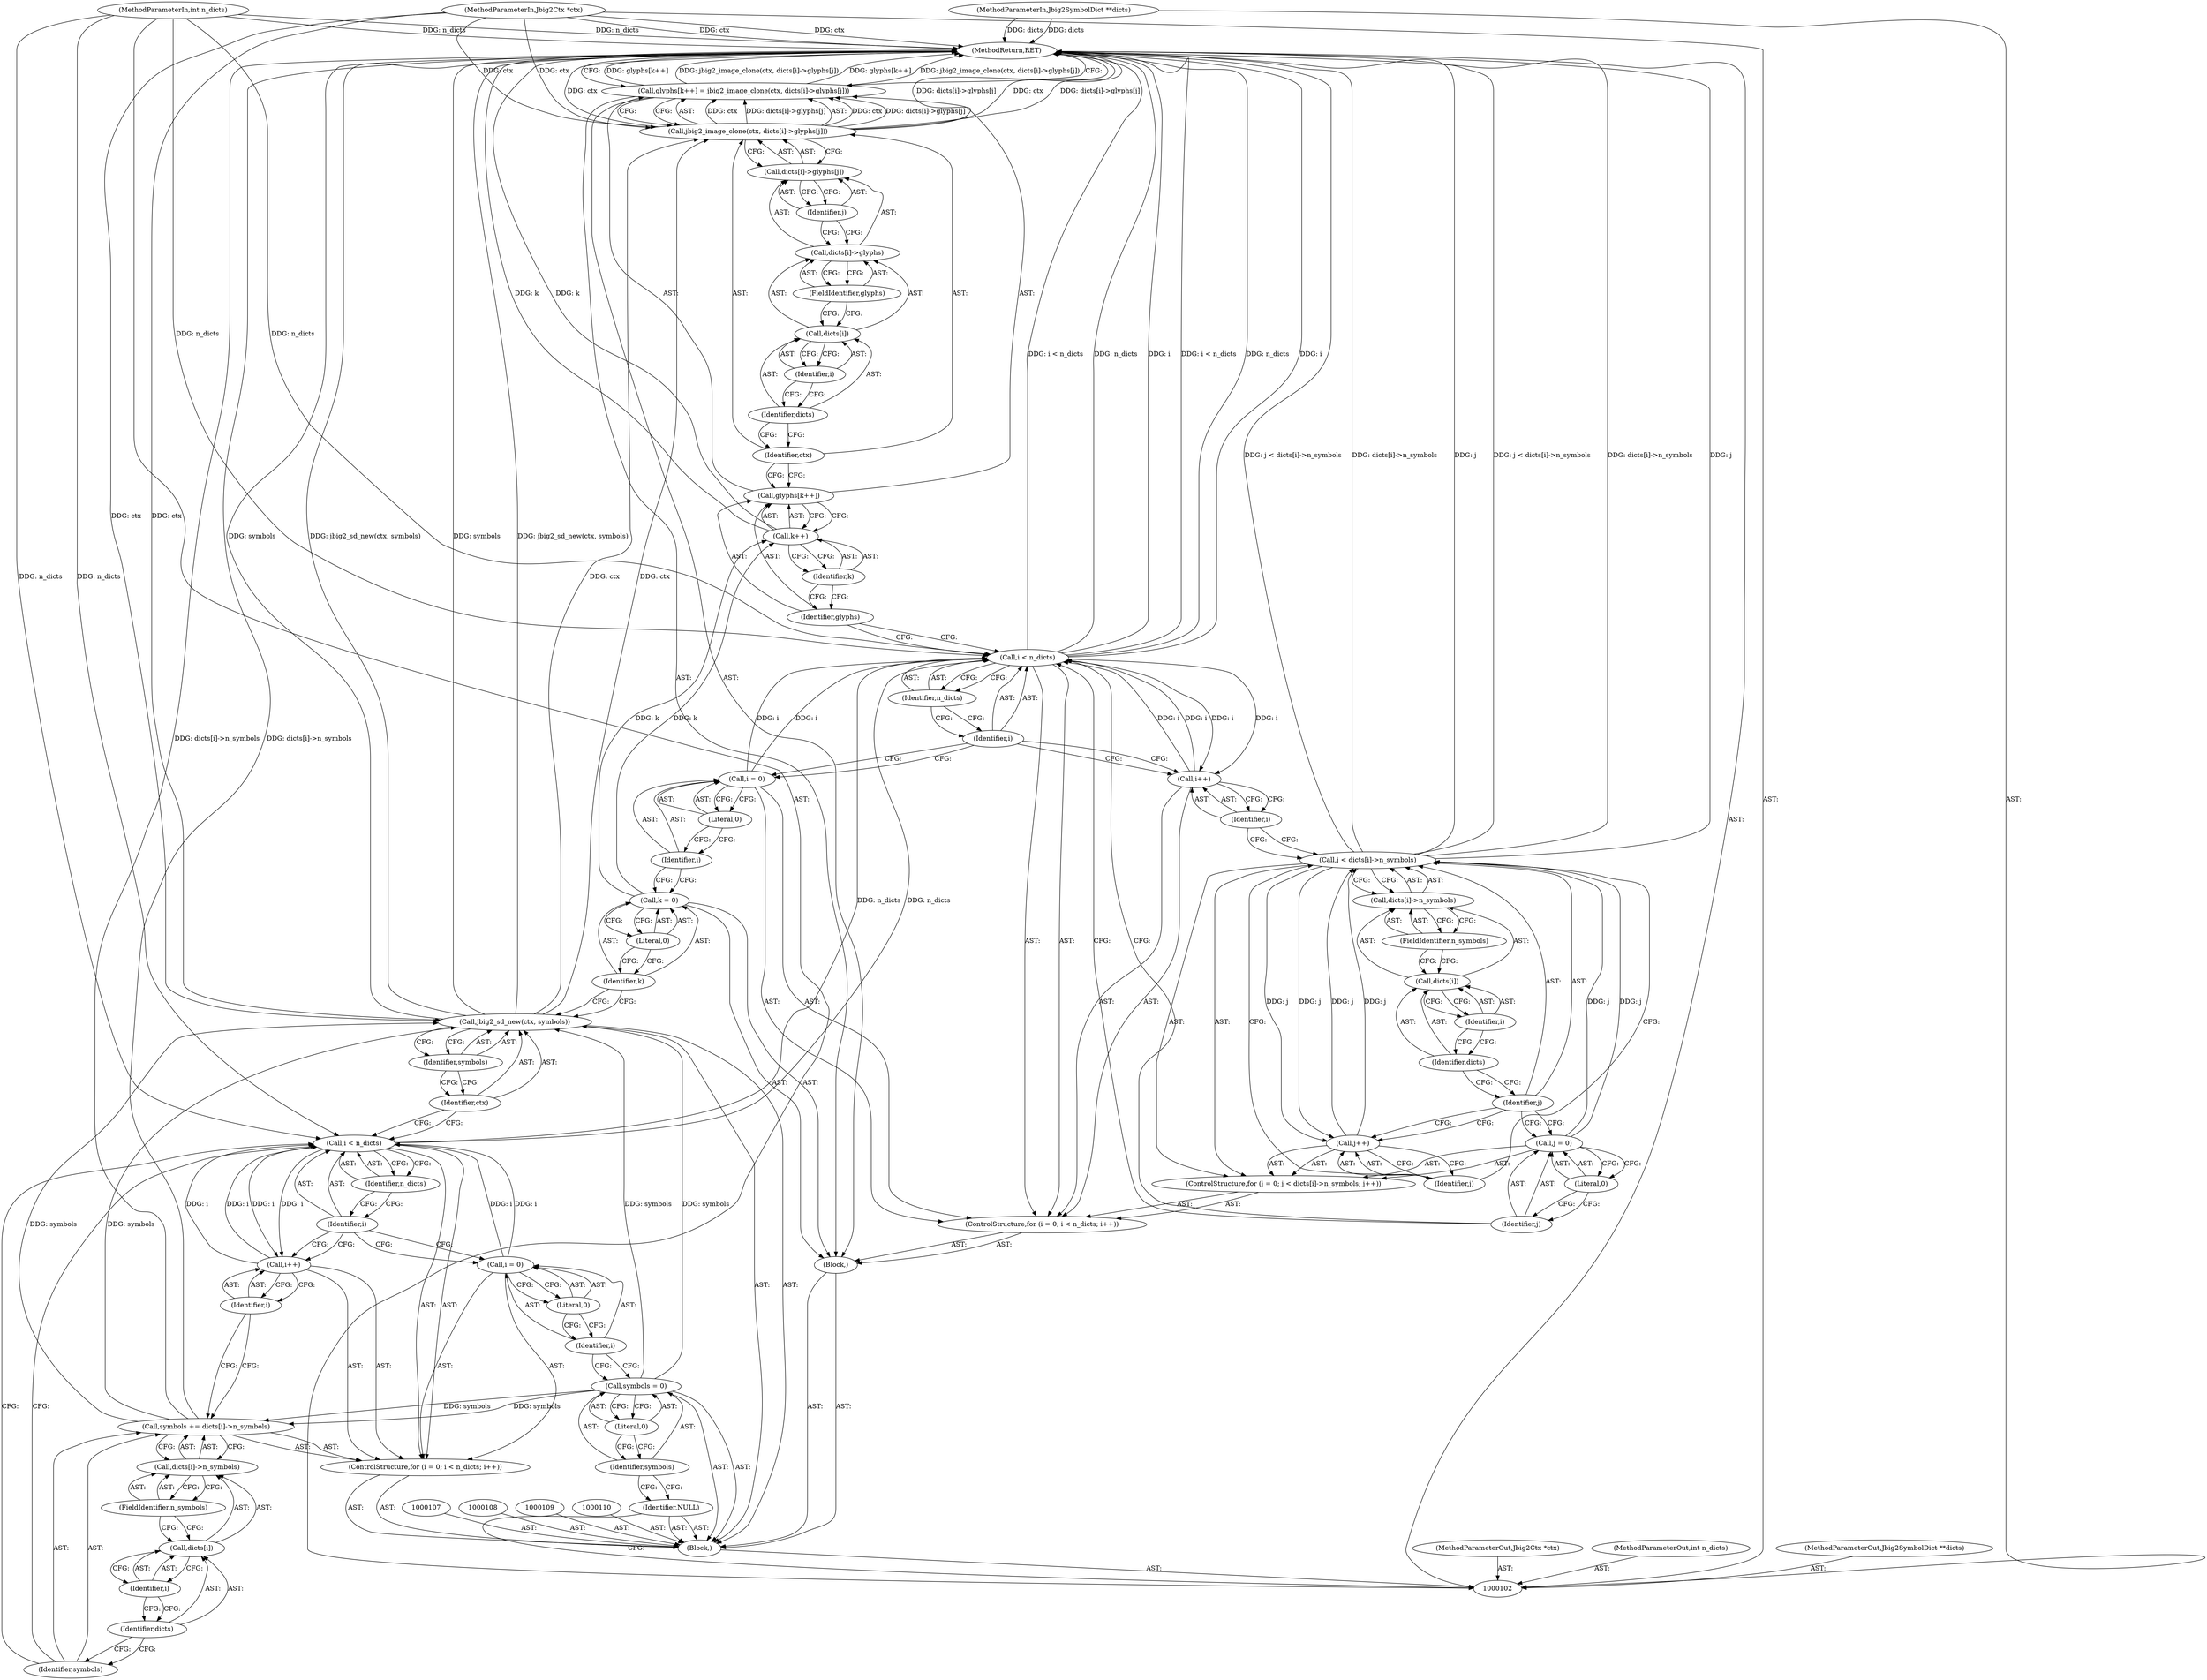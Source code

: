 digraph "1_ghostscript_e698d5c11d27212aa1098bc5b1673a3378563092_13" {
"1000174" [label="(MethodReturn,RET)"];
"1000103" [label="(MethodParameterIn,Jbig2Ctx *ctx)"];
"1000220" [label="(MethodParameterOut,Jbig2Ctx *ctx)"];
"1000104" [label="(MethodParameterIn,int n_dicts)"];
"1000221" [label="(MethodParameterOut,int n_dicts)"];
"1000105" [label="(MethodParameterIn,Jbig2SymbolDict **dicts)"];
"1000222" [label="(MethodParameterOut,Jbig2SymbolDict **dicts)"];
"1000131" [label="(Call,jbig2_sd_new(ctx, symbols))"];
"1000132" [label="(Identifier,ctx)"];
"1000133" [label="(Identifier,symbols)"];
"1000134" [label="(Block,)"];
"1000137" [label="(Literal,0)"];
"1000135" [label="(Call,k = 0)"];
"1000136" [label="(Identifier,k)"];
"1000139" [label="(Call,i = 0)"];
"1000140" [label="(Identifier,i)"];
"1000141" [label="(Literal,0)"];
"1000142" [label="(Call,i < n_dicts)"];
"1000143" [label="(Identifier,i)"];
"1000144" [label="(Identifier,n_dicts)"];
"1000145" [label="(Call,i++)"];
"1000146" [label="(Identifier,i)"];
"1000138" [label="(ControlStructure,for (i = 0; i < n_dicts; i++))"];
"1000147" [label="(ControlStructure,for (j = 0; j < dicts[i]->n_symbols; j++))"];
"1000148" [label="(Call,j = 0)"];
"1000149" [label="(Identifier,j)"];
"1000150" [label="(Literal,0)"];
"1000151" [label="(Call,j < dicts[i]->n_symbols)"];
"1000152" [label="(Identifier,j)"];
"1000153" [label="(Call,dicts[i]->n_symbols)"];
"1000154" [label="(Call,dicts[i])"];
"1000155" [label="(Identifier,dicts)"];
"1000156" [label="(Identifier,i)"];
"1000157" [label="(FieldIdentifier,n_symbols)"];
"1000158" [label="(Call,j++)"];
"1000159" [label="(Identifier,j)"];
"1000160" [label="(Call,glyphs[k++] = jbig2_image_clone(ctx, dicts[i]->glyphs[j]))"];
"1000161" [label="(Call,glyphs[k++])"];
"1000162" [label="(Identifier,glyphs)"];
"1000163" [label="(Call,k++)"];
"1000164" [label="(Identifier,k)"];
"1000165" [label="(Call,jbig2_image_clone(ctx, dicts[i]->glyphs[j]))"];
"1000166" [label="(Identifier,ctx)"];
"1000167" [label="(Call,dicts[i]->glyphs[j])"];
"1000168" [label="(Call,dicts[i]->glyphs)"];
"1000169" [label="(Call,dicts[i])"];
"1000170" [label="(Identifier,dicts)"];
"1000171" [label="(Identifier,i)"];
"1000172" [label="(FieldIdentifier,glyphs)"];
"1000173" [label="(Identifier,j)"];
"1000106" [label="(Block,)"];
"1000111" [label="(Identifier,NULL)"];
"1000114" [label="(Literal,0)"];
"1000112" [label="(Call,symbols = 0)"];
"1000113" [label="(Identifier,symbols)"];
"1000118" [label="(Literal,0)"];
"1000119" [label="(Call,i < n_dicts)"];
"1000120" [label="(Identifier,i)"];
"1000121" [label="(Identifier,n_dicts)"];
"1000122" [label="(Call,i++)"];
"1000123" [label="(Identifier,i)"];
"1000115" [label="(ControlStructure,for (i = 0; i < n_dicts; i++))"];
"1000116" [label="(Call,i = 0)"];
"1000117" [label="(Identifier,i)"];
"1000126" [label="(Call,dicts[i]->n_symbols)"];
"1000127" [label="(Call,dicts[i])"];
"1000128" [label="(Identifier,dicts)"];
"1000129" [label="(Identifier,i)"];
"1000130" [label="(FieldIdentifier,n_symbols)"];
"1000124" [label="(Call,symbols += dicts[i]->n_symbols)"];
"1000125" [label="(Identifier,symbols)"];
"1000174" -> "1000102"  [label="AST: "];
"1000174" -> "1000160"  [label="CFG: "];
"1000142" -> "1000174"  [label="DDG: i < n_dicts"];
"1000142" -> "1000174"  [label="DDG: n_dicts"];
"1000142" -> "1000174"  [label="DDG: i"];
"1000151" -> "1000174"  [label="DDG: j < dicts[i]->n_symbols"];
"1000151" -> "1000174"  [label="DDG: dicts[i]->n_symbols"];
"1000151" -> "1000174"  [label="DDG: j"];
"1000104" -> "1000174"  [label="DDG: n_dicts"];
"1000105" -> "1000174"  [label="DDG: dicts"];
"1000160" -> "1000174"  [label="DDG: glyphs[k++]"];
"1000160" -> "1000174"  [label="DDG: jbig2_image_clone(ctx, dicts[i]->glyphs[j])"];
"1000163" -> "1000174"  [label="DDG: k"];
"1000124" -> "1000174"  [label="DDG: dicts[i]->n_symbols"];
"1000165" -> "1000174"  [label="DDG: ctx"];
"1000165" -> "1000174"  [label="DDG: dicts[i]->glyphs[j]"];
"1000103" -> "1000174"  [label="DDG: ctx"];
"1000131" -> "1000174"  [label="DDG: symbols"];
"1000131" -> "1000174"  [label="DDG: jbig2_sd_new(ctx, symbols)"];
"1000103" -> "1000102"  [label="AST: "];
"1000103" -> "1000174"  [label="DDG: ctx"];
"1000103" -> "1000131"  [label="DDG: ctx"];
"1000103" -> "1000165"  [label="DDG: ctx"];
"1000220" -> "1000102"  [label="AST: "];
"1000104" -> "1000102"  [label="AST: "];
"1000104" -> "1000174"  [label="DDG: n_dicts"];
"1000104" -> "1000119"  [label="DDG: n_dicts"];
"1000104" -> "1000142"  [label="DDG: n_dicts"];
"1000221" -> "1000102"  [label="AST: "];
"1000105" -> "1000102"  [label="AST: "];
"1000105" -> "1000174"  [label="DDG: dicts"];
"1000222" -> "1000102"  [label="AST: "];
"1000131" -> "1000106"  [label="AST: "];
"1000131" -> "1000133"  [label="CFG: "];
"1000132" -> "1000131"  [label="AST: "];
"1000133" -> "1000131"  [label="AST: "];
"1000136" -> "1000131"  [label="CFG: "];
"1000131" -> "1000174"  [label="DDG: symbols"];
"1000131" -> "1000174"  [label="DDG: jbig2_sd_new(ctx, symbols)"];
"1000103" -> "1000131"  [label="DDG: ctx"];
"1000124" -> "1000131"  [label="DDG: symbols"];
"1000112" -> "1000131"  [label="DDG: symbols"];
"1000131" -> "1000165"  [label="DDG: ctx"];
"1000132" -> "1000131"  [label="AST: "];
"1000132" -> "1000119"  [label="CFG: "];
"1000133" -> "1000132"  [label="CFG: "];
"1000133" -> "1000131"  [label="AST: "];
"1000133" -> "1000132"  [label="CFG: "];
"1000131" -> "1000133"  [label="CFG: "];
"1000134" -> "1000106"  [label="AST: "];
"1000135" -> "1000134"  [label="AST: "];
"1000138" -> "1000134"  [label="AST: "];
"1000160" -> "1000134"  [label="AST: "];
"1000137" -> "1000135"  [label="AST: "];
"1000137" -> "1000136"  [label="CFG: "];
"1000135" -> "1000137"  [label="CFG: "];
"1000135" -> "1000134"  [label="AST: "];
"1000135" -> "1000137"  [label="CFG: "];
"1000136" -> "1000135"  [label="AST: "];
"1000137" -> "1000135"  [label="AST: "];
"1000140" -> "1000135"  [label="CFG: "];
"1000135" -> "1000163"  [label="DDG: k"];
"1000136" -> "1000135"  [label="AST: "];
"1000136" -> "1000131"  [label="CFG: "];
"1000137" -> "1000136"  [label="CFG: "];
"1000139" -> "1000138"  [label="AST: "];
"1000139" -> "1000141"  [label="CFG: "];
"1000140" -> "1000139"  [label="AST: "];
"1000141" -> "1000139"  [label="AST: "];
"1000143" -> "1000139"  [label="CFG: "];
"1000139" -> "1000142"  [label="DDG: i"];
"1000140" -> "1000139"  [label="AST: "];
"1000140" -> "1000135"  [label="CFG: "];
"1000141" -> "1000140"  [label="CFG: "];
"1000141" -> "1000139"  [label="AST: "];
"1000141" -> "1000140"  [label="CFG: "];
"1000139" -> "1000141"  [label="CFG: "];
"1000142" -> "1000138"  [label="AST: "];
"1000142" -> "1000144"  [label="CFG: "];
"1000143" -> "1000142"  [label="AST: "];
"1000144" -> "1000142"  [label="AST: "];
"1000149" -> "1000142"  [label="CFG: "];
"1000162" -> "1000142"  [label="CFG: "];
"1000142" -> "1000174"  [label="DDG: i < n_dicts"];
"1000142" -> "1000174"  [label="DDG: n_dicts"];
"1000142" -> "1000174"  [label="DDG: i"];
"1000139" -> "1000142"  [label="DDG: i"];
"1000145" -> "1000142"  [label="DDG: i"];
"1000119" -> "1000142"  [label="DDG: n_dicts"];
"1000104" -> "1000142"  [label="DDG: n_dicts"];
"1000142" -> "1000145"  [label="DDG: i"];
"1000143" -> "1000142"  [label="AST: "];
"1000143" -> "1000139"  [label="CFG: "];
"1000143" -> "1000145"  [label="CFG: "];
"1000144" -> "1000143"  [label="CFG: "];
"1000144" -> "1000142"  [label="AST: "];
"1000144" -> "1000143"  [label="CFG: "];
"1000142" -> "1000144"  [label="CFG: "];
"1000145" -> "1000138"  [label="AST: "];
"1000145" -> "1000146"  [label="CFG: "];
"1000146" -> "1000145"  [label="AST: "];
"1000143" -> "1000145"  [label="CFG: "];
"1000145" -> "1000142"  [label="DDG: i"];
"1000142" -> "1000145"  [label="DDG: i"];
"1000146" -> "1000145"  [label="AST: "];
"1000146" -> "1000151"  [label="CFG: "];
"1000145" -> "1000146"  [label="CFG: "];
"1000138" -> "1000134"  [label="AST: "];
"1000139" -> "1000138"  [label="AST: "];
"1000142" -> "1000138"  [label="AST: "];
"1000145" -> "1000138"  [label="AST: "];
"1000147" -> "1000138"  [label="AST: "];
"1000147" -> "1000138"  [label="AST: "];
"1000148" -> "1000147"  [label="AST: "];
"1000151" -> "1000147"  [label="AST: "];
"1000158" -> "1000147"  [label="AST: "];
"1000148" -> "1000147"  [label="AST: "];
"1000148" -> "1000150"  [label="CFG: "];
"1000149" -> "1000148"  [label="AST: "];
"1000150" -> "1000148"  [label="AST: "];
"1000152" -> "1000148"  [label="CFG: "];
"1000148" -> "1000151"  [label="DDG: j"];
"1000149" -> "1000148"  [label="AST: "];
"1000149" -> "1000142"  [label="CFG: "];
"1000150" -> "1000149"  [label="CFG: "];
"1000150" -> "1000148"  [label="AST: "];
"1000150" -> "1000149"  [label="CFG: "];
"1000148" -> "1000150"  [label="CFG: "];
"1000151" -> "1000147"  [label="AST: "];
"1000151" -> "1000153"  [label="CFG: "];
"1000152" -> "1000151"  [label="AST: "];
"1000153" -> "1000151"  [label="AST: "];
"1000159" -> "1000151"  [label="CFG: "];
"1000146" -> "1000151"  [label="CFG: "];
"1000151" -> "1000174"  [label="DDG: j < dicts[i]->n_symbols"];
"1000151" -> "1000174"  [label="DDG: dicts[i]->n_symbols"];
"1000151" -> "1000174"  [label="DDG: j"];
"1000158" -> "1000151"  [label="DDG: j"];
"1000148" -> "1000151"  [label="DDG: j"];
"1000151" -> "1000158"  [label="DDG: j"];
"1000152" -> "1000151"  [label="AST: "];
"1000152" -> "1000148"  [label="CFG: "];
"1000152" -> "1000158"  [label="CFG: "];
"1000155" -> "1000152"  [label="CFG: "];
"1000153" -> "1000151"  [label="AST: "];
"1000153" -> "1000157"  [label="CFG: "];
"1000154" -> "1000153"  [label="AST: "];
"1000157" -> "1000153"  [label="AST: "];
"1000151" -> "1000153"  [label="CFG: "];
"1000154" -> "1000153"  [label="AST: "];
"1000154" -> "1000156"  [label="CFG: "];
"1000155" -> "1000154"  [label="AST: "];
"1000156" -> "1000154"  [label="AST: "];
"1000157" -> "1000154"  [label="CFG: "];
"1000155" -> "1000154"  [label="AST: "];
"1000155" -> "1000152"  [label="CFG: "];
"1000156" -> "1000155"  [label="CFG: "];
"1000156" -> "1000154"  [label="AST: "];
"1000156" -> "1000155"  [label="CFG: "];
"1000154" -> "1000156"  [label="CFG: "];
"1000157" -> "1000153"  [label="AST: "];
"1000157" -> "1000154"  [label="CFG: "];
"1000153" -> "1000157"  [label="CFG: "];
"1000158" -> "1000147"  [label="AST: "];
"1000158" -> "1000159"  [label="CFG: "];
"1000159" -> "1000158"  [label="AST: "];
"1000152" -> "1000158"  [label="CFG: "];
"1000158" -> "1000151"  [label="DDG: j"];
"1000151" -> "1000158"  [label="DDG: j"];
"1000159" -> "1000158"  [label="AST: "];
"1000159" -> "1000151"  [label="CFG: "];
"1000158" -> "1000159"  [label="CFG: "];
"1000160" -> "1000134"  [label="AST: "];
"1000160" -> "1000165"  [label="CFG: "];
"1000161" -> "1000160"  [label="AST: "];
"1000165" -> "1000160"  [label="AST: "];
"1000174" -> "1000160"  [label="CFG: "];
"1000160" -> "1000174"  [label="DDG: glyphs[k++]"];
"1000160" -> "1000174"  [label="DDG: jbig2_image_clone(ctx, dicts[i]->glyphs[j])"];
"1000165" -> "1000160"  [label="DDG: ctx"];
"1000165" -> "1000160"  [label="DDG: dicts[i]->glyphs[j]"];
"1000161" -> "1000160"  [label="AST: "];
"1000161" -> "1000163"  [label="CFG: "];
"1000162" -> "1000161"  [label="AST: "];
"1000163" -> "1000161"  [label="AST: "];
"1000166" -> "1000161"  [label="CFG: "];
"1000162" -> "1000161"  [label="AST: "];
"1000162" -> "1000142"  [label="CFG: "];
"1000164" -> "1000162"  [label="CFG: "];
"1000163" -> "1000161"  [label="AST: "];
"1000163" -> "1000164"  [label="CFG: "];
"1000164" -> "1000163"  [label="AST: "];
"1000161" -> "1000163"  [label="CFG: "];
"1000163" -> "1000174"  [label="DDG: k"];
"1000135" -> "1000163"  [label="DDG: k"];
"1000164" -> "1000163"  [label="AST: "];
"1000164" -> "1000162"  [label="CFG: "];
"1000163" -> "1000164"  [label="CFG: "];
"1000165" -> "1000160"  [label="AST: "];
"1000165" -> "1000167"  [label="CFG: "];
"1000166" -> "1000165"  [label="AST: "];
"1000167" -> "1000165"  [label="AST: "];
"1000160" -> "1000165"  [label="CFG: "];
"1000165" -> "1000174"  [label="DDG: ctx"];
"1000165" -> "1000174"  [label="DDG: dicts[i]->glyphs[j]"];
"1000165" -> "1000160"  [label="DDG: ctx"];
"1000165" -> "1000160"  [label="DDG: dicts[i]->glyphs[j]"];
"1000131" -> "1000165"  [label="DDG: ctx"];
"1000103" -> "1000165"  [label="DDG: ctx"];
"1000166" -> "1000165"  [label="AST: "];
"1000166" -> "1000161"  [label="CFG: "];
"1000170" -> "1000166"  [label="CFG: "];
"1000167" -> "1000165"  [label="AST: "];
"1000167" -> "1000173"  [label="CFG: "];
"1000168" -> "1000167"  [label="AST: "];
"1000173" -> "1000167"  [label="AST: "];
"1000165" -> "1000167"  [label="CFG: "];
"1000168" -> "1000167"  [label="AST: "];
"1000168" -> "1000172"  [label="CFG: "];
"1000169" -> "1000168"  [label="AST: "];
"1000172" -> "1000168"  [label="AST: "];
"1000173" -> "1000168"  [label="CFG: "];
"1000169" -> "1000168"  [label="AST: "];
"1000169" -> "1000171"  [label="CFG: "];
"1000170" -> "1000169"  [label="AST: "];
"1000171" -> "1000169"  [label="AST: "];
"1000172" -> "1000169"  [label="CFG: "];
"1000170" -> "1000169"  [label="AST: "];
"1000170" -> "1000166"  [label="CFG: "];
"1000171" -> "1000170"  [label="CFG: "];
"1000171" -> "1000169"  [label="AST: "];
"1000171" -> "1000170"  [label="CFG: "];
"1000169" -> "1000171"  [label="CFG: "];
"1000172" -> "1000168"  [label="AST: "];
"1000172" -> "1000169"  [label="CFG: "];
"1000168" -> "1000172"  [label="CFG: "];
"1000173" -> "1000167"  [label="AST: "];
"1000173" -> "1000168"  [label="CFG: "];
"1000167" -> "1000173"  [label="CFG: "];
"1000106" -> "1000102"  [label="AST: "];
"1000107" -> "1000106"  [label="AST: "];
"1000108" -> "1000106"  [label="AST: "];
"1000109" -> "1000106"  [label="AST: "];
"1000110" -> "1000106"  [label="AST: "];
"1000111" -> "1000106"  [label="AST: "];
"1000112" -> "1000106"  [label="AST: "];
"1000115" -> "1000106"  [label="AST: "];
"1000131" -> "1000106"  [label="AST: "];
"1000134" -> "1000106"  [label="AST: "];
"1000111" -> "1000106"  [label="AST: "];
"1000111" -> "1000102"  [label="CFG: "];
"1000113" -> "1000111"  [label="CFG: "];
"1000114" -> "1000112"  [label="AST: "];
"1000114" -> "1000113"  [label="CFG: "];
"1000112" -> "1000114"  [label="CFG: "];
"1000112" -> "1000106"  [label="AST: "];
"1000112" -> "1000114"  [label="CFG: "];
"1000113" -> "1000112"  [label="AST: "];
"1000114" -> "1000112"  [label="AST: "];
"1000117" -> "1000112"  [label="CFG: "];
"1000112" -> "1000124"  [label="DDG: symbols"];
"1000112" -> "1000131"  [label="DDG: symbols"];
"1000113" -> "1000112"  [label="AST: "];
"1000113" -> "1000111"  [label="CFG: "];
"1000114" -> "1000113"  [label="CFG: "];
"1000118" -> "1000116"  [label="AST: "];
"1000118" -> "1000117"  [label="CFG: "];
"1000116" -> "1000118"  [label="CFG: "];
"1000119" -> "1000115"  [label="AST: "];
"1000119" -> "1000121"  [label="CFG: "];
"1000120" -> "1000119"  [label="AST: "];
"1000121" -> "1000119"  [label="AST: "];
"1000125" -> "1000119"  [label="CFG: "];
"1000132" -> "1000119"  [label="CFG: "];
"1000116" -> "1000119"  [label="DDG: i"];
"1000122" -> "1000119"  [label="DDG: i"];
"1000104" -> "1000119"  [label="DDG: n_dicts"];
"1000119" -> "1000122"  [label="DDG: i"];
"1000119" -> "1000142"  [label="DDG: n_dicts"];
"1000120" -> "1000119"  [label="AST: "];
"1000120" -> "1000116"  [label="CFG: "];
"1000120" -> "1000122"  [label="CFG: "];
"1000121" -> "1000120"  [label="CFG: "];
"1000121" -> "1000119"  [label="AST: "];
"1000121" -> "1000120"  [label="CFG: "];
"1000119" -> "1000121"  [label="CFG: "];
"1000122" -> "1000115"  [label="AST: "];
"1000122" -> "1000123"  [label="CFG: "];
"1000123" -> "1000122"  [label="AST: "];
"1000120" -> "1000122"  [label="CFG: "];
"1000122" -> "1000119"  [label="DDG: i"];
"1000119" -> "1000122"  [label="DDG: i"];
"1000123" -> "1000122"  [label="AST: "];
"1000123" -> "1000124"  [label="CFG: "];
"1000122" -> "1000123"  [label="CFG: "];
"1000115" -> "1000106"  [label="AST: "];
"1000116" -> "1000115"  [label="AST: "];
"1000119" -> "1000115"  [label="AST: "];
"1000122" -> "1000115"  [label="AST: "];
"1000124" -> "1000115"  [label="AST: "];
"1000116" -> "1000115"  [label="AST: "];
"1000116" -> "1000118"  [label="CFG: "];
"1000117" -> "1000116"  [label="AST: "];
"1000118" -> "1000116"  [label="AST: "];
"1000120" -> "1000116"  [label="CFG: "];
"1000116" -> "1000119"  [label="DDG: i"];
"1000117" -> "1000116"  [label="AST: "];
"1000117" -> "1000112"  [label="CFG: "];
"1000118" -> "1000117"  [label="CFG: "];
"1000126" -> "1000124"  [label="AST: "];
"1000126" -> "1000130"  [label="CFG: "];
"1000127" -> "1000126"  [label="AST: "];
"1000130" -> "1000126"  [label="AST: "];
"1000124" -> "1000126"  [label="CFG: "];
"1000127" -> "1000126"  [label="AST: "];
"1000127" -> "1000129"  [label="CFG: "];
"1000128" -> "1000127"  [label="AST: "];
"1000129" -> "1000127"  [label="AST: "];
"1000130" -> "1000127"  [label="CFG: "];
"1000128" -> "1000127"  [label="AST: "];
"1000128" -> "1000125"  [label="CFG: "];
"1000129" -> "1000128"  [label="CFG: "];
"1000129" -> "1000127"  [label="AST: "];
"1000129" -> "1000128"  [label="CFG: "];
"1000127" -> "1000129"  [label="CFG: "];
"1000130" -> "1000126"  [label="AST: "];
"1000130" -> "1000127"  [label="CFG: "];
"1000126" -> "1000130"  [label="CFG: "];
"1000124" -> "1000115"  [label="AST: "];
"1000124" -> "1000126"  [label="CFG: "];
"1000125" -> "1000124"  [label="AST: "];
"1000126" -> "1000124"  [label="AST: "];
"1000123" -> "1000124"  [label="CFG: "];
"1000124" -> "1000174"  [label="DDG: dicts[i]->n_symbols"];
"1000112" -> "1000124"  [label="DDG: symbols"];
"1000124" -> "1000131"  [label="DDG: symbols"];
"1000125" -> "1000124"  [label="AST: "];
"1000125" -> "1000119"  [label="CFG: "];
"1000128" -> "1000125"  [label="CFG: "];
}
